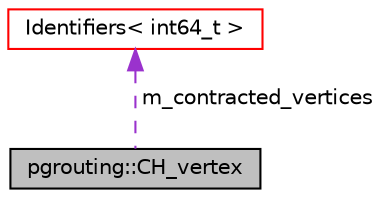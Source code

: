 digraph "pgrouting::CH_vertex"
{
  edge [fontname="Helvetica",fontsize="10",labelfontname="Helvetica",labelfontsize="10"];
  node [fontname="Helvetica",fontsize="10",shape=record];
  Node1 [label="pgrouting::CH_vertex",height=0.2,width=0.4,color="black", fillcolor="grey75", style="filled", fontcolor="black"];
  Node2 -> Node1 [dir="back",color="darkorchid3",fontsize="10",style="dashed",label=" m_contracted_vertices" ,fontname="Helvetica"];
  Node2 [label="Identifiers\< int64_t \>",height=0.2,width=0.4,color="red", fillcolor="white", style="filled",URL="$classIdentifiers.html"];
}
